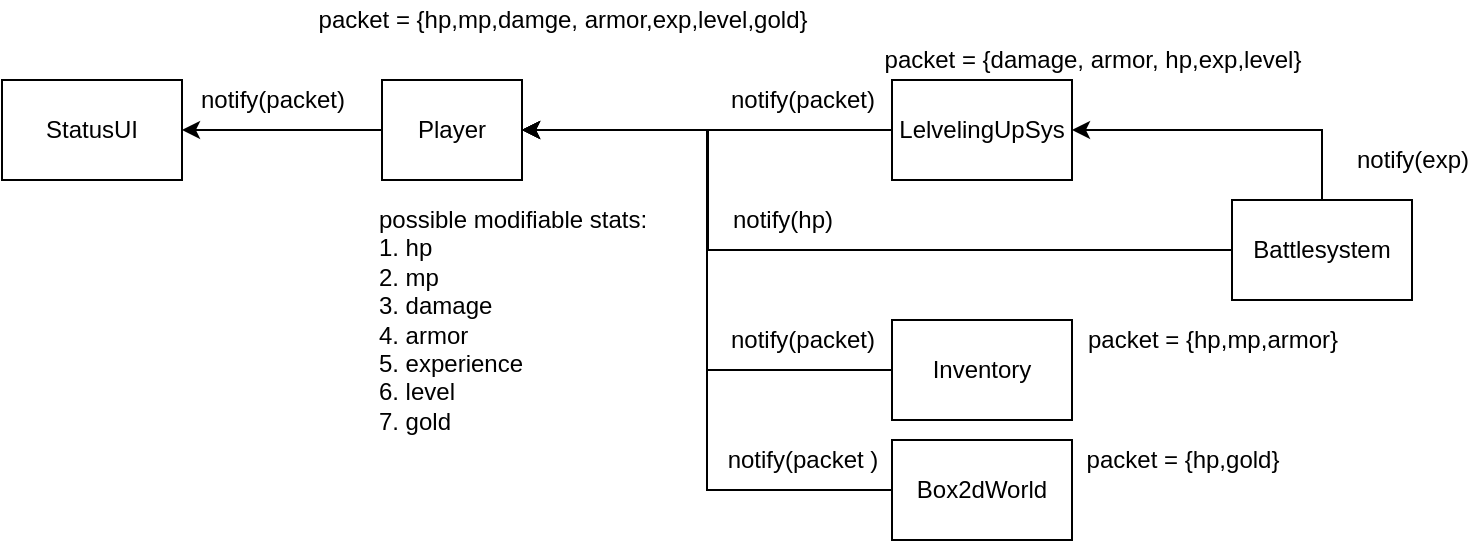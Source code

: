 <mxfile>
    <diagram id="ouyqlV3yr-TUfM1qbIBM" name="Page-1">
        <mxGraphModel dx="1621" dy="472" grid="1" gridSize="10" guides="1" tooltips="1" connect="1" arrows="1" fold="1" page="1" pageScale="1" pageWidth="850" pageHeight="1100" math="0" shadow="0">
            <root>
                <mxCell id="0"/>
                <mxCell id="1" parent="0"/>
                <mxCell id="20" style="edgeStyle=orthogonalEdgeStyle;rounded=0;orthogonalLoop=1;jettySize=auto;html=1;entryX=1;entryY=0.5;entryDx=0;entryDy=0;" edge="1" parent="1" source="2" target="19">
                    <mxGeometry relative="1" as="geometry"/>
                </mxCell>
                <mxCell id="2" value="Player" style="rounded=0;whiteSpace=wrap;html=1;" vertex="1" parent="1">
                    <mxGeometry x="170" y="60" width="70" height="50" as="geometry"/>
                </mxCell>
                <mxCell id="7" style="edgeStyle=orthogonalEdgeStyle;rounded=0;orthogonalLoop=1;jettySize=auto;html=1;entryX=1;entryY=0.5;entryDx=0;entryDy=0;" edge="1" parent="1" source="3" target="2">
                    <mxGeometry relative="1" as="geometry"/>
                </mxCell>
                <mxCell id="3" value="LelvelingUpSys" style="rounded=0;whiteSpace=wrap;html=1;" vertex="1" parent="1">
                    <mxGeometry x="425" y="60" width="90" height="50" as="geometry"/>
                </mxCell>
                <mxCell id="10" style="edgeStyle=orthogonalEdgeStyle;rounded=0;orthogonalLoop=1;jettySize=auto;html=1;entryX=1;entryY=0.5;entryDx=0;entryDy=0;" edge="1" parent="1" source="4" target="2">
                    <mxGeometry relative="1" as="geometry">
                        <Array as="points">
                            <mxPoint x="333" y="145"/>
                            <mxPoint x="333" y="85"/>
                        </Array>
                    </mxGeometry>
                </mxCell>
                <mxCell id="24" style="edgeStyle=orthogonalEdgeStyle;rounded=0;orthogonalLoop=1;jettySize=auto;html=1;entryX=1;entryY=0.5;entryDx=0;entryDy=0;" edge="1" parent="1" source="4" target="3">
                    <mxGeometry relative="1" as="geometry">
                        <Array as="points">
                            <mxPoint x="640" y="85"/>
                        </Array>
                    </mxGeometry>
                </mxCell>
                <mxCell id="4" value="Battlesystem" style="rounded=0;whiteSpace=wrap;html=1;" vertex="1" parent="1">
                    <mxGeometry x="595" y="120" width="90" height="50" as="geometry"/>
                </mxCell>
                <mxCell id="12" style="edgeStyle=orthogonalEdgeStyle;rounded=0;orthogonalLoop=1;jettySize=auto;html=1;entryX=1;entryY=0.5;entryDx=0;entryDy=0;" edge="1" parent="1" source="5" target="2">
                    <mxGeometry relative="1" as="geometry"/>
                </mxCell>
                <mxCell id="5" value="Inventory" style="rounded=0;whiteSpace=wrap;html=1;" vertex="1" parent="1">
                    <mxGeometry x="425" y="180" width="90" height="50" as="geometry"/>
                </mxCell>
                <mxCell id="15" style="edgeStyle=orthogonalEdgeStyle;rounded=0;orthogonalLoop=1;jettySize=auto;html=1;entryX=1;entryY=0.5;entryDx=0;entryDy=0;" edge="1" parent="1" source="6" target="2">
                    <mxGeometry relative="1" as="geometry"/>
                </mxCell>
                <mxCell id="6" value="Box2dWorld" style="rounded=0;whiteSpace=wrap;html=1;" vertex="1" parent="1">
                    <mxGeometry x="425" y="240" width="90" height="50" as="geometry"/>
                </mxCell>
                <mxCell id="8" value="notify(packet)" style="text;html=1;align=center;verticalAlign=middle;resizable=0;points=[];autosize=1;strokeColor=none;" vertex="1" parent="1">
                    <mxGeometry x="335" y="60" width="90" height="20" as="geometry"/>
                </mxCell>
                <mxCell id="9" value="packet = {damage, armor, hp,exp,level}" style="text;html=1;align=center;verticalAlign=middle;resizable=0;points=[];autosize=1;strokeColor=none;" vertex="1" parent="1">
                    <mxGeometry x="415" y="40" width="220" height="20" as="geometry"/>
                </mxCell>
                <mxCell id="11" value="notify(hp)" style="text;html=1;align=center;verticalAlign=middle;resizable=0;points=[];autosize=1;strokeColor=none;" vertex="1" parent="1">
                    <mxGeometry x="335" y="120" width="70" height="20" as="geometry"/>
                </mxCell>
                <mxCell id="13" value="notify(packet)" style="text;html=1;align=center;verticalAlign=middle;resizable=0;points=[];autosize=1;strokeColor=none;" vertex="1" parent="1">
                    <mxGeometry x="335" y="180" width="90" height="20" as="geometry"/>
                </mxCell>
                <mxCell id="14" value="packet = {hp,mp,armor}" style="text;html=1;align=center;verticalAlign=middle;resizable=0;points=[];autosize=1;strokeColor=none;" vertex="1" parent="1">
                    <mxGeometry x="515" y="180" width="140" height="20" as="geometry"/>
                </mxCell>
                <mxCell id="17" value="notify(packet&amp;nbsp;)" style="text;html=1;align=center;verticalAlign=middle;resizable=0;points=[];autosize=1;strokeColor=none;" vertex="1" parent="1">
                    <mxGeometry x="335" y="240" width="90" height="20" as="geometry"/>
                </mxCell>
                <mxCell id="19" value="StatusUI" style="rounded=0;whiteSpace=wrap;html=1;" vertex="1" parent="1">
                    <mxGeometry x="-20" y="60" width="90" height="50" as="geometry"/>
                </mxCell>
                <mxCell id="21" value="notify(packet)" style="text;html=1;align=center;verticalAlign=middle;resizable=0;points=[];autosize=1;strokeColor=none;" vertex="1" parent="1">
                    <mxGeometry x="70" y="60" width="90" height="20" as="geometry"/>
                </mxCell>
                <mxCell id="22" value="packet = {hp,mp,damge, armor,exp,level,gold}" style="text;html=1;align=center;verticalAlign=middle;resizable=0;points=[];autosize=1;strokeColor=none;" vertex="1" parent="1">
                    <mxGeometry x="130" y="20" width="260" height="20" as="geometry"/>
                </mxCell>
                <mxCell id="23" value="packet = {hp,gold}" style="text;html=1;align=center;verticalAlign=middle;resizable=0;points=[];autosize=1;strokeColor=none;" vertex="1" parent="1">
                    <mxGeometry x="515" y="240" width="110" height="20" as="geometry"/>
                </mxCell>
                <mxCell id="26" value="notify(exp)" style="text;html=1;align=center;verticalAlign=middle;resizable=0;points=[];autosize=1;strokeColor=none;" vertex="1" parent="1">
                    <mxGeometry x="650" y="90" width="70" height="20" as="geometry"/>
                </mxCell>
                <mxCell id="27" value="possible modifiable stats:&lt;br&gt;&lt;div style=&quot;text-align: left&quot;&gt;&lt;span&gt;1. hp&lt;/span&gt;&lt;/div&gt;&lt;div style=&quot;text-align: left&quot;&gt;&lt;span&gt;2. mp&lt;/span&gt;&lt;/div&gt;&lt;div style=&quot;text-align: left&quot;&gt;&lt;span&gt;3. damage&lt;/span&gt;&lt;/div&gt;&lt;div style=&quot;text-align: left&quot;&gt;&lt;span&gt;4. armor&lt;/span&gt;&lt;/div&gt;&lt;div style=&quot;text-align: left&quot;&gt;&lt;span&gt;5. experience&lt;/span&gt;&lt;/div&gt;&lt;div style=&quot;text-align: left&quot;&gt;&lt;span&gt;6. level&lt;/span&gt;&lt;/div&gt;&lt;div style=&quot;text-align: left&quot;&gt;&lt;span&gt;7. gold&lt;/span&gt;&lt;/div&gt;" style="text;html=1;align=center;verticalAlign=middle;resizable=0;points=[];autosize=1;strokeColor=none;" vertex="1" parent="1">
                    <mxGeometry x="160" y="120" width="150" height="120" as="geometry"/>
                </mxCell>
            </root>
        </mxGraphModel>
    </diagram>
</mxfile>